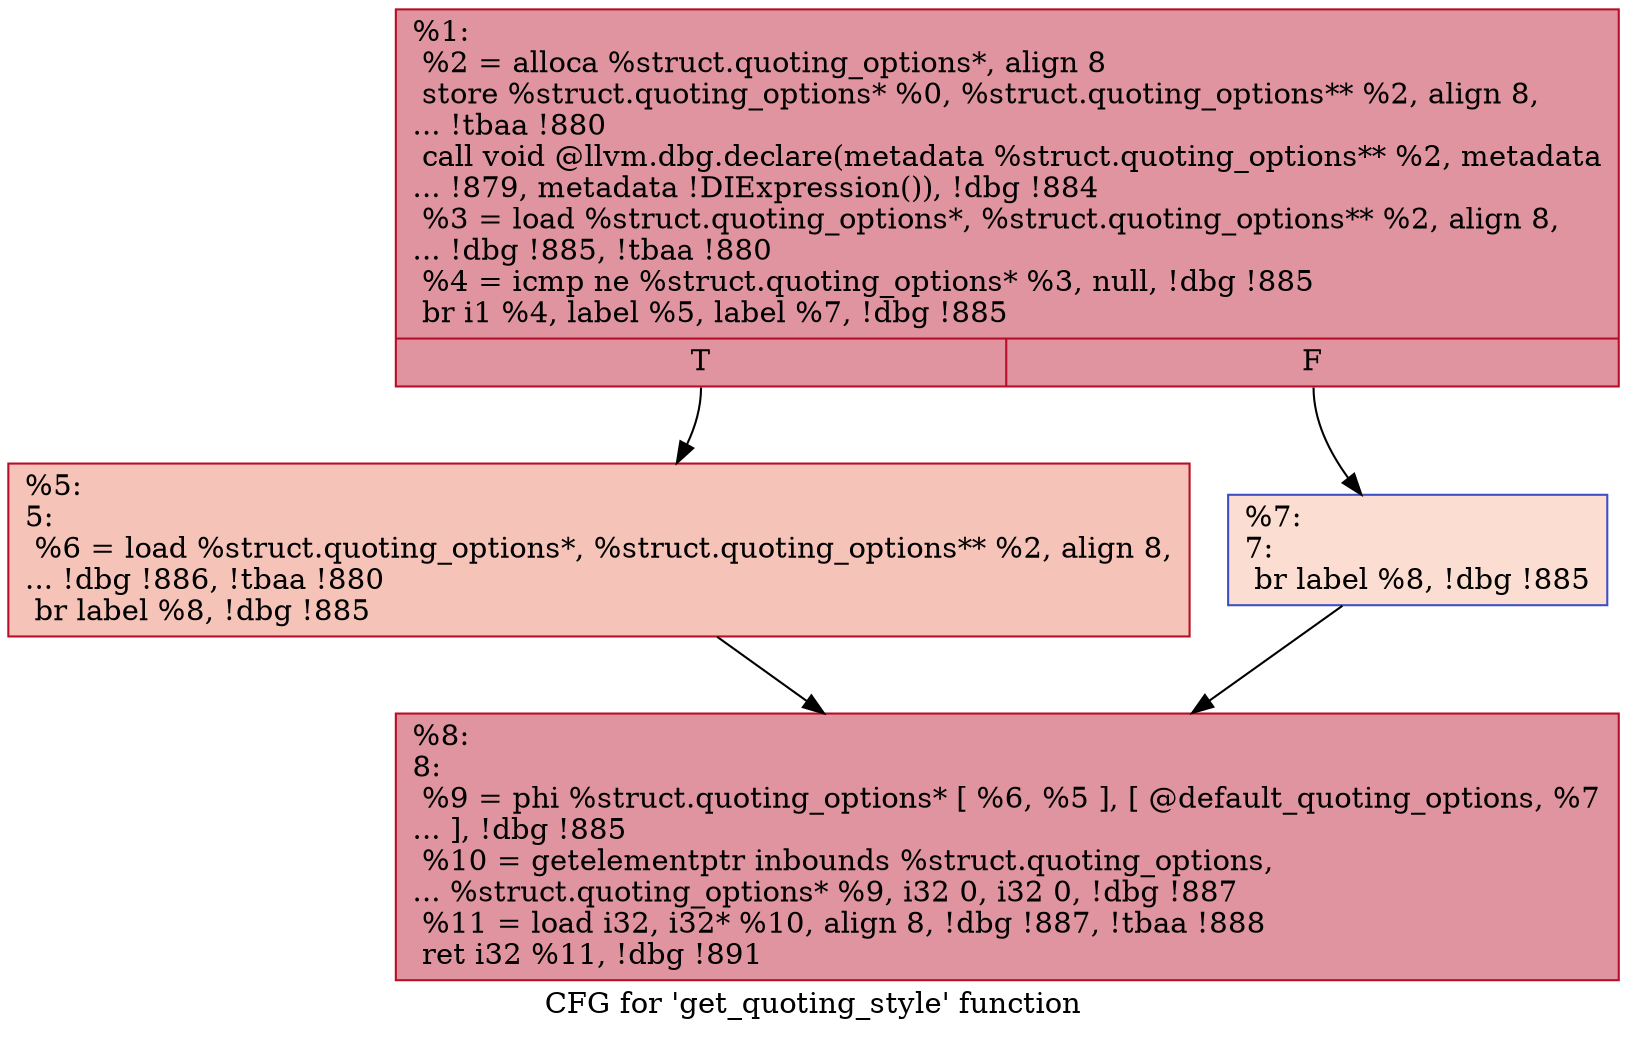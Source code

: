 digraph "CFG for 'get_quoting_style' function" {
	label="CFG for 'get_quoting_style' function";

	Node0x13ddb70 [shape=record,color="#b70d28ff", style=filled, fillcolor="#b70d2870",label="{%1:\l  %2 = alloca %struct.quoting_options*, align 8\l  store %struct.quoting_options* %0, %struct.quoting_options** %2, align 8,\l... !tbaa !880\l  call void @llvm.dbg.declare(metadata %struct.quoting_options** %2, metadata\l... !879, metadata !DIExpression()), !dbg !884\l  %3 = load %struct.quoting_options*, %struct.quoting_options** %2, align 8,\l... !dbg !885, !tbaa !880\l  %4 = icmp ne %struct.quoting_options* %3, null, !dbg !885\l  br i1 %4, label %5, label %7, !dbg !885\l|{<s0>T|<s1>F}}"];
	Node0x13ddb70:s0 -> Node0x13ddbc0;
	Node0x13ddb70:s1 -> Node0x13ddc10;
	Node0x13ddbc0 [shape=record,color="#b70d28ff", style=filled, fillcolor="#e8765c70",label="{%5:\l5:                                                \l  %6 = load %struct.quoting_options*, %struct.quoting_options** %2, align 8,\l... !dbg !886, !tbaa !880\l  br label %8, !dbg !885\l}"];
	Node0x13ddbc0 -> Node0x13ddc60;
	Node0x13ddc10 [shape=record,color="#3d50c3ff", style=filled, fillcolor="#f7b39670",label="{%7:\l7:                                                \l  br label %8, !dbg !885\l}"];
	Node0x13ddc10 -> Node0x13ddc60;
	Node0x13ddc60 [shape=record,color="#b70d28ff", style=filled, fillcolor="#b70d2870",label="{%8:\l8:                                                \l  %9 = phi %struct.quoting_options* [ %6, %5 ], [ @default_quoting_options, %7\l... ], !dbg !885\l  %10 = getelementptr inbounds %struct.quoting_options,\l... %struct.quoting_options* %9, i32 0, i32 0, !dbg !887\l  %11 = load i32, i32* %10, align 8, !dbg !887, !tbaa !888\l  ret i32 %11, !dbg !891\l}"];
}

